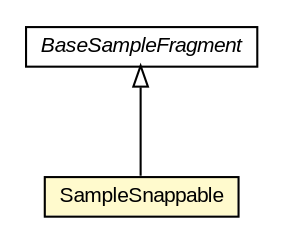 #!/usr/local/bin/dot
#
# Class diagram 
# Generated by UMLGraph version R5_6-24-gf6e263 (http://www.umlgraph.org/)
#

digraph G {
	edge [fontname="arial",fontsize=10,labelfontname="arial",labelfontsize=10];
	node [fontname="arial",fontsize=10,shape=plaintext];
	nodesep=0.25;
	ranksep=0.5;
	// org.osmdroid.samplefragments.BaseSampleFragment
	c48429 [label=<<table title="org.osmdroid.samplefragments.BaseSampleFragment" border="0" cellborder="1" cellspacing="0" cellpadding="2" port="p" href="../BaseSampleFragment.html">
		<tr><td><table border="0" cellspacing="0" cellpadding="1">
<tr><td align="center" balign="center"><font face="arial italic"> BaseSampleFragment </font></td></tr>
		</table></td></tr>
		</table>>, URL="../BaseSampleFragment.html", fontname="arial", fontcolor="black", fontsize=10.0];
	// org.osmdroid.samplefragments.events.SampleSnappable
	c48493 [label=<<table title="org.osmdroid.samplefragments.events.SampleSnappable" border="0" cellborder="1" cellspacing="0" cellpadding="2" port="p" bgcolor="lemonChiffon" href="./SampleSnappable.html">
		<tr><td><table border="0" cellspacing="0" cellpadding="1">
<tr><td align="center" balign="center"> SampleSnappable </td></tr>
		</table></td></tr>
		</table>>, URL="./SampleSnappable.html", fontname="arial", fontcolor="black", fontsize=10.0];
	//org.osmdroid.samplefragments.events.SampleSnappable extends org.osmdroid.samplefragments.BaseSampleFragment
	c48429:p -> c48493:p [dir=back,arrowtail=empty];
}

